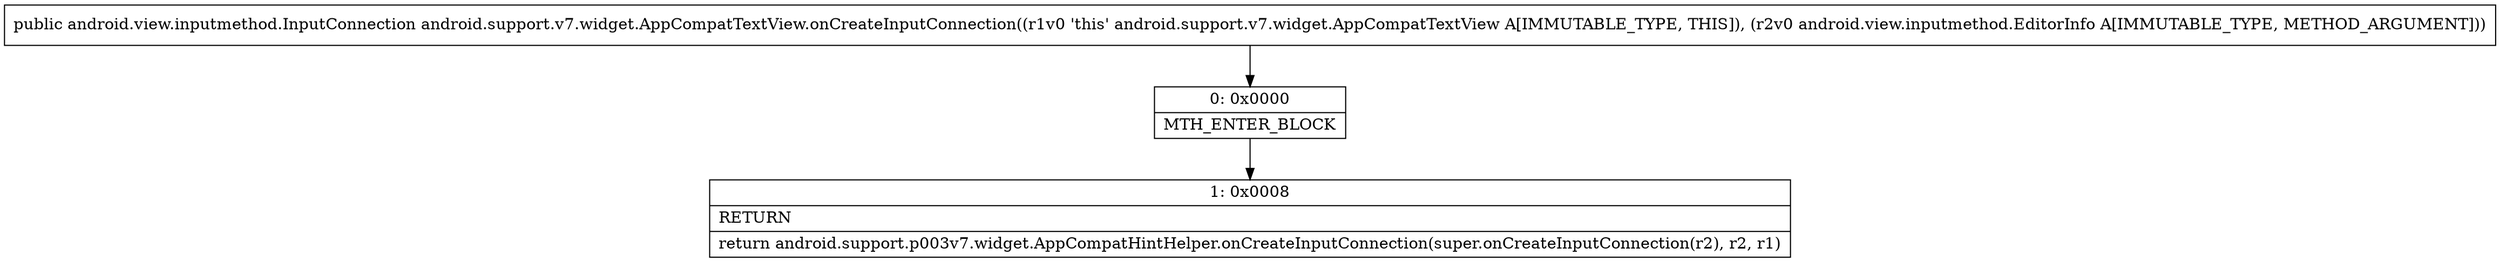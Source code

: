 digraph "CFG forandroid.support.v7.widget.AppCompatTextView.onCreateInputConnection(Landroid\/view\/inputmethod\/EditorInfo;)Landroid\/view\/inputmethod\/InputConnection;" {
Node_0 [shape=record,label="{0\:\ 0x0000|MTH_ENTER_BLOCK\l}"];
Node_1 [shape=record,label="{1\:\ 0x0008|RETURN\l|return android.support.p003v7.widget.AppCompatHintHelper.onCreateInputConnection(super.onCreateInputConnection(r2), r2, r1)\l}"];
MethodNode[shape=record,label="{public android.view.inputmethod.InputConnection android.support.v7.widget.AppCompatTextView.onCreateInputConnection((r1v0 'this' android.support.v7.widget.AppCompatTextView A[IMMUTABLE_TYPE, THIS]), (r2v0 android.view.inputmethod.EditorInfo A[IMMUTABLE_TYPE, METHOD_ARGUMENT])) }"];
MethodNode -> Node_0;
Node_0 -> Node_1;
}

